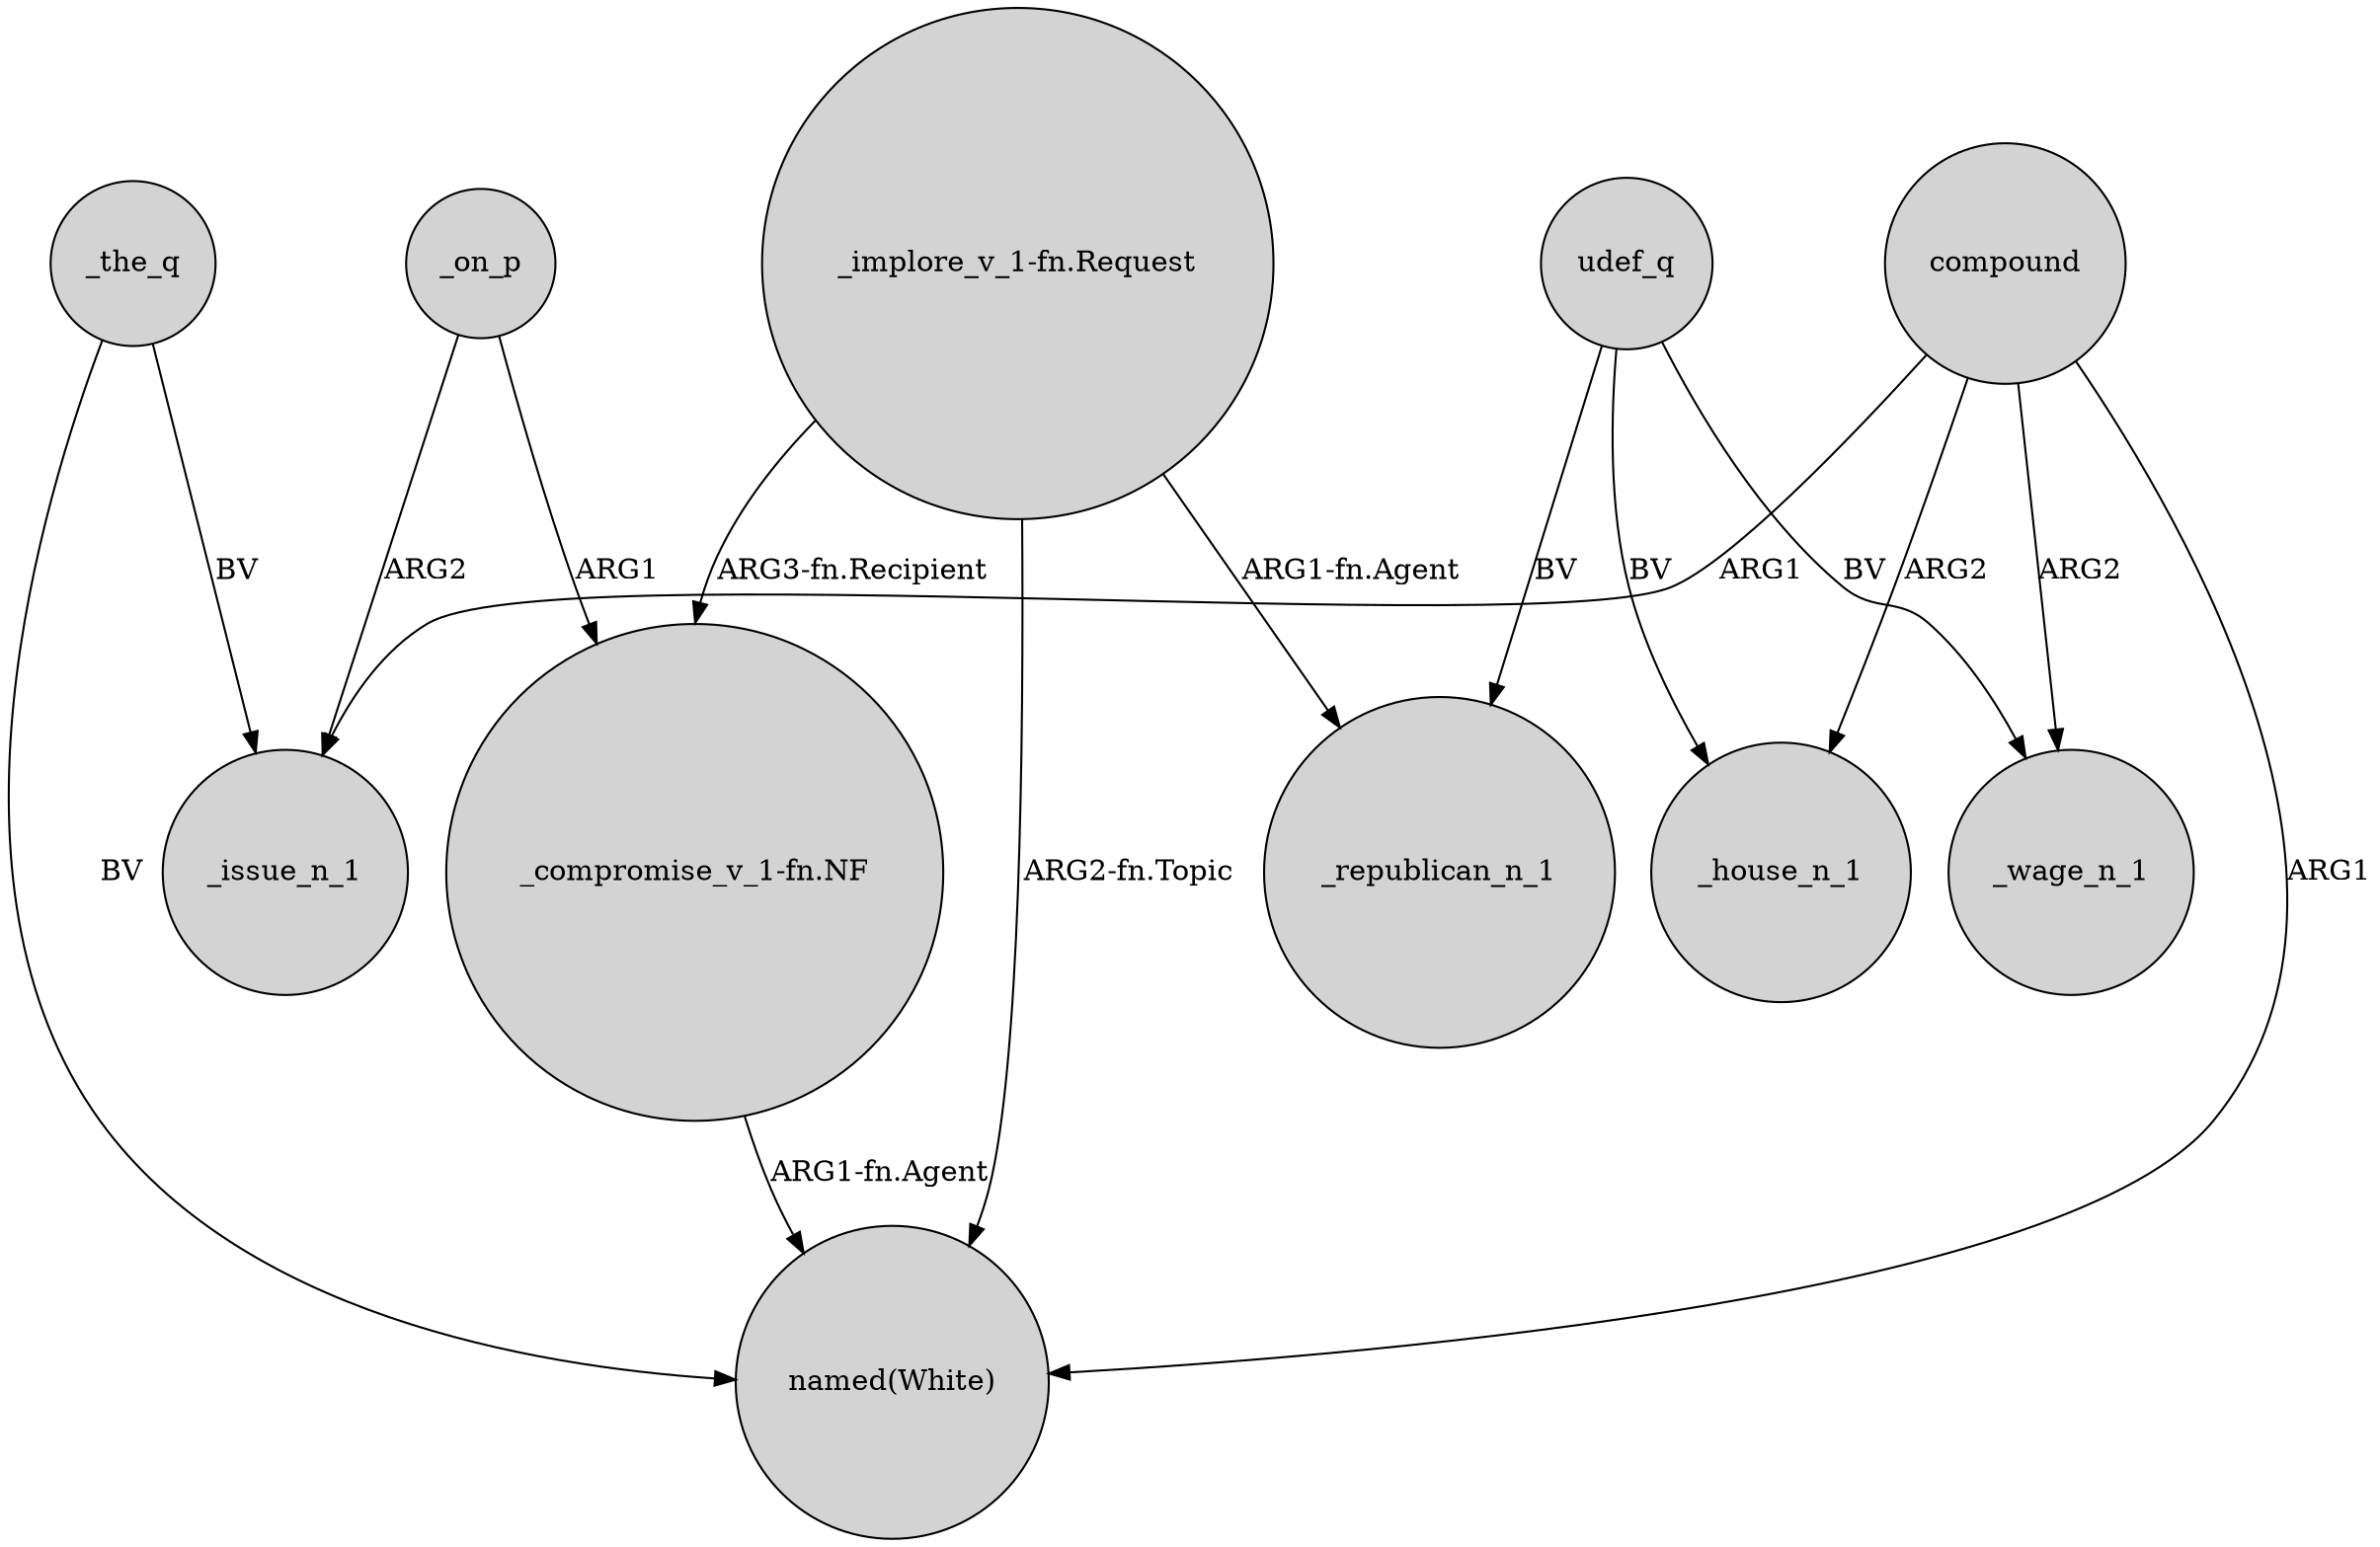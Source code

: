 digraph {
	node [shape=circle style=filled]
	_on_p -> _issue_n_1 [label=ARG2]
	_the_q -> "named(White)" [label=BV]
	"_compromise_v_1-fn.NF" -> "named(White)" [label="ARG1-fn.Agent"]
	_on_p -> "_compromise_v_1-fn.NF" [label=ARG1]
	"_implore_v_1-fn.Request" -> "_compromise_v_1-fn.NF" [label="ARG3-fn.Recipient"]
	_the_q -> _issue_n_1 [label=BV]
	udef_q -> _wage_n_1 [label=BV]
	"_implore_v_1-fn.Request" -> _republican_n_1 [label="ARG1-fn.Agent"]
	udef_q -> _republican_n_1 [label=BV]
	compound -> "named(White)" [label=ARG1]
	compound -> _house_n_1 [label=ARG2]
	udef_q -> _house_n_1 [label=BV]
	compound -> _issue_n_1 [label=ARG1]
	compound -> _wage_n_1 [label=ARG2]
	"_implore_v_1-fn.Request" -> "named(White)" [label="ARG2-fn.Topic"]
}
